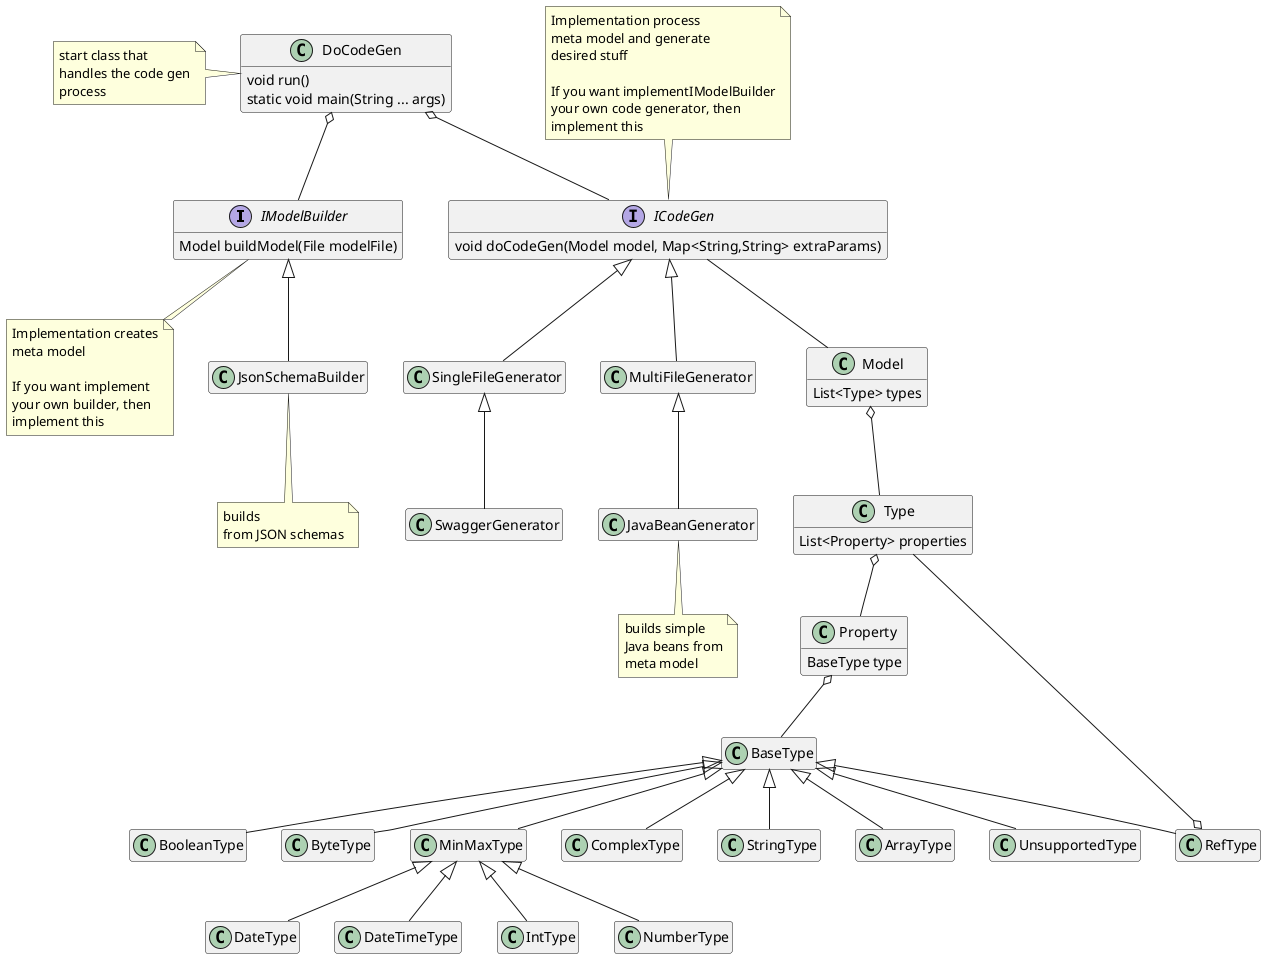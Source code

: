 @startuml
hide empty members

interface IModelBuilder {
    Model buildModel(File modelFile)
}

note bottom of IModelBuilder
    Implementation creates
    meta model

    If you want implement
    your own builder, then
    implement this
end note

interface ICodeGen {
    void doCodeGen(Model model, Map<String,String> extraParams)
}

note top of ICodeGen
    Implementation process
    meta model and generate
    desired stuff

    If you want implementIModelBuilder
    your own code generator, then
    implement this
end note


class DoCodeGen {
    void run()
    static void main(String ... args)
}

class JsonSchemaBuilder
class SingleFileGenerator
class MultiFileGenerator
class JavaBeanGenerator

note left of DoCodeGen
    start class that
    handles the code gen
    process
end note

note bottom of JsonSchemaBuilder
    builds
    from JSON schemas
end note

note bottom of JavaBeanGenerator
    builds simple
    Java beans from
    meta model
end note

DoCodeGen o-- IModelBuilder
DoCodeGen o-- ICodeGen

IModelBuilder <|-- JsonSchemaBuilder
ICodeGen <|-- MultiFileGenerator
ICodeGen <|-- SingleFileGenerator

MultiFileGenerator <|-- JavaBeanGenerator
SingleFileGenerator <|-- SwaggerGenerator
class Model {
    List<Type> types
}

class Type {
    List<Property> properties
}

class Property {
    BaseType type
}

BaseType <|-- BooleanType
BaseType <|-- ByteType
BaseType <|-- MinMaxType
BaseType <|-- ComplexType
MinMaxType <|-- DateType
MinMaxType <|-- DateTimeType
MinMaxType <|-- IntType
MinMaxType <|-- NumberType
BaseType <|-- RefType
BaseType <|-- StringType
BaseType <|-- ArrayType
BaseType <|-- UnsupportedType

Property o-- BaseType
Type o-- Property
Model o-- Type

RefType o-- Type
ICodeGen -- Model

@enduml
